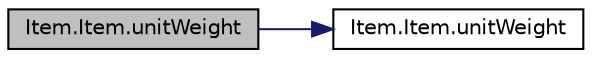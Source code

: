 digraph "Item.Item.unitWeight"
{
 // LATEX_PDF_SIZE
  edge [fontname="Helvetica",fontsize="10",labelfontname="Helvetica",labelfontsize="10"];
  node [fontname="Helvetica",fontsize="10",shape=record];
  rankdir="LR";
  Node1 [label="Item.Item.unitWeight",height=0.2,width=0.4,color="black", fillcolor="grey75", style="filled", fontcolor="black",tooltip=" "];
  Node1 -> Node2 [color="midnightblue",fontsize="10",style="solid",fontname="Helvetica"];
  Node2 [label="Item.Item.unitWeight",height=0.2,width=0.4,color="black", fillcolor="white", style="filled",URL="$class_item_1_1_item.html#a353338518984a0de0fc565efcdcb55fc",tooltip=" "];
}
